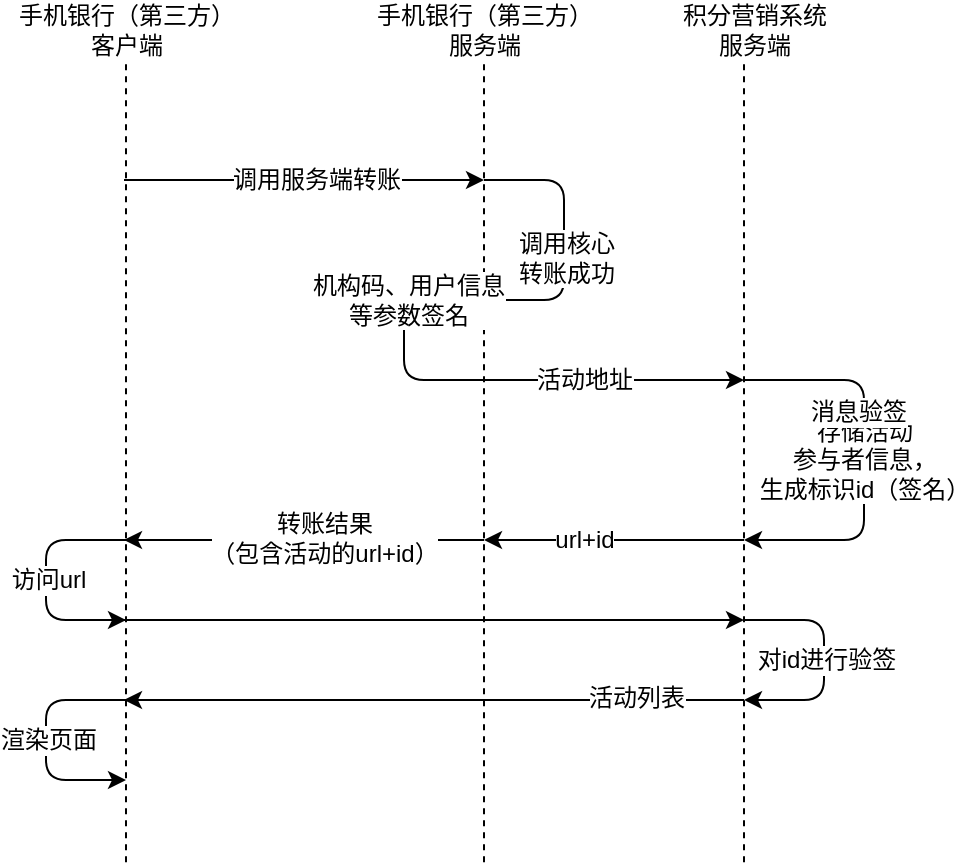 <mxfile version="12.7.9" type="github"><diagram id="2uc67cfcRJjlcqwUeL4J" name="Page-1"><mxGraphModel dx="813" dy="435" grid="1" gridSize="10" guides="1" tooltips="1" connect="1" arrows="1" fold="1" page="1" pageScale="1" pageWidth="827" pageHeight="1169" math="0" shadow="0"><root><mxCell id="0"/><mxCell id="1" parent="0"/><mxCell id="ypjuSg0TER4GjmdLgeM3-13" value="" style="endArrow=none;dashed=1;html=1;strokeColor=#000000;" edge="1" parent="1"><mxGeometry width="50" height="50" relative="1" as="geometry"><mxPoint x="141" y="561.143" as="sourcePoint"/><mxPoint x="141" y="160" as="targetPoint"/></mxGeometry></mxCell><mxCell id="ypjuSg0TER4GjmdLgeM3-14" value="" style="endArrow=none;dashed=1;html=1;strokeColor=#000000;" edge="1" parent="1"><mxGeometry width="50" height="50" relative="1" as="geometry"><mxPoint x="320" y="561.143" as="sourcePoint"/><mxPoint x="320" y="160" as="targetPoint"/></mxGeometry></mxCell><mxCell id="ypjuSg0TER4GjmdLgeM3-16" value="" style="endArrow=none;dashed=1;html=1;strokeColor=#000000;" edge="1" parent="1"><mxGeometry width="50" height="50" relative="1" as="geometry"><mxPoint x="450" y="561.143" as="sourcePoint"/><mxPoint x="450" y="160" as="targetPoint"/></mxGeometry></mxCell><mxCell id="ypjuSg0TER4GjmdLgeM3-17" value="" style="endArrow=classic;html=1;strokeColor=#000000;" edge="1" parent="1"><mxGeometry width="50" height="50" relative="1" as="geometry"><mxPoint x="140" y="220" as="sourcePoint"/><mxPoint x="320" y="220" as="targetPoint"/></mxGeometry></mxCell><mxCell id="ypjuSg0TER4GjmdLgeM3-18" value="调用服务端转账" style="text;html=1;align=center;verticalAlign=middle;resizable=0;points=[];labelBackgroundColor=#ffffff;" vertex="1" connectable="0" parent="ypjuSg0TER4GjmdLgeM3-17"><mxGeometry x="0.063" relative="1" as="geometry"><mxPoint as="offset"/></mxGeometry></mxCell><mxCell id="ypjuSg0TER4GjmdLgeM3-20" value="" style="endArrow=classic;html=1;strokeColor=#000000;" edge="1" parent="1"><mxGeometry width="50" height="50" relative="1" as="geometry"><mxPoint x="320" y="220" as="sourcePoint"/><mxPoint x="320" y="280" as="targetPoint"/><Array as="points"><mxPoint x="360" y="220"/><mxPoint x="360" y="280"/></Array></mxGeometry></mxCell><mxCell id="ypjuSg0TER4GjmdLgeM3-21" value="调用核心&lt;br&gt;转账成功" style="text;html=1;align=center;verticalAlign=middle;resizable=0;points=[];labelBackgroundColor=#ffffff;" vertex="1" connectable="0" parent="ypjuSg0TER4GjmdLgeM3-20"><mxGeometry x="0.124" y="1" relative="1" as="geometry"><mxPoint as="offset"/></mxGeometry></mxCell><mxCell id="ypjuSg0TER4GjmdLgeM3-22" value="" style="endArrow=classic;html=1;strokeColor=#000000;" edge="1" parent="1"><mxGeometry width="50" height="50" relative="1" as="geometry"><mxPoint x="320" y="280" as="sourcePoint"/><mxPoint x="450" y="320" as="targetPoint"/><Array as="points"><mxPoint x="280" y="280"/><mxPoint x="280" y="320"/></Array></mxGeometry></mxCell><mxCell id="ypjuSg0TER4GjmdLgeM3-23" value="活动地址" style="text;html=1;align=center;verticalAlign=middle;resizable=0;points=[];labelBackgroundColor=#ffffff;" vertex="1" connectable="0" parent="ypjuSg0TER4GjmdLgeM3-22"><mxGeometry x="-0.08" relative="1" as="geometry"><mxPoint x="55.14" as="offset"/></mxGeometry></mxCell><mxCell id="ypjuSg0TER4GjmdLgeM3-41" value="机构码、用户信息&lt;br&gt;等参数签名" style="text;html=1;align=center;verticalAlign=middle;resizable=0;points=[];labelBackgroundColor=#ffffff;" vertex="1" connectable="0" parent="ypjuSg0TER4GjmdLgeM3-22"><mxGeometry x="-0.632" y="2" relative="1" as="geometry"><mxPoint y="-6.29" as="offset"/></mxGeometry></mxCell><mxCell id="ypjuSg0TER4GjmdLgeM3-24" value="" style="endArrow=classic;html=1;strokeColor=#000000;" edge="1" parent="1"><mxGeometry width="50" height="50" relative="1" as="geometry"><mxPoint x="450" y="320" as="sourcePoint"/><mxPoint x="450" y="400" as="targetPoint"/><Array as="points"><mxPoint x="510" y="320"/><mxPoint x="510" y="400"/></Array></mxGeometry></mxCell><mxCell id="ypjuSg0TER4GjmdLgeM3-25" value="存储活动&lt;br&gt;参与者信息，&lt;br&gt;生成标识id（签名）" style="text;html=1;align=center;verticalAlign=middle;resizable=0;points=[];labelBackgroundColor=#ffffff;" vertex="1" connectable="0" parent="ypjuSg0TER4GjmdLgeM3-24"><mxGeometry x="-0.076" relative="1" as="geometry"><mxPoint y="7.43" as="offset"/></mxGeometry></mxCell><mxCell id="ypjuSg0TER4GjmdLgeM3-43" value="消息验签" style="text;html=1;align=center;verticalAlign=middle;resizable=0;points=[];labelBackgroundColor=#ffffff;" vertex="1" connectable="0" parent="ypjuSg0TER4GjmdLgeM3-24"><mxGeometry x="-0.5" y="-6" relative="1" as="geometry"><mxPoint x="7" y="10" as="offset"/></mxGeometry></mxCell><mxCell id="ypjuSg0TER4GjmdLgeM3-26" value="" style="endArrow=classic;html=1;strokeColor=#000000;" edge="1" parent="1"><mxGeometry width="50" height="50" relative="1" as="geometry"><mxPoint x="450" y="400" as="sourcePoint"/><mxPoint x="320" y="400" as="targetPoint"/></mxGeometry></mxCell><mxCell id="ypjuSg0TER4GjmdLgeM3-27" value="url+id" style="text;html=1;align=center;verticalAlign=middle;resizable=0;points=[];labelBackgroundColor=#ffffff;" vertex="1" connectable="0" parent="ypjuSg0TER4GjmdLgeM3-26"><mxGeometry x="0.051" relative="1" as="geometry"><mxPoint x="-11.43" as="offset"/></mxGeometry></mxCell><mxCell id="ypjuSg0TER4GjmdLgeM3-28" value="" style="endArrow=classic;html=1;strokeColor=#000000;" edge="1" parent="1"><mxGeometry width="50" height="50" relative="1" as="geometry"><mxPoint x="320" y="400" as="sourcePoint"/><mxPoint x="140" y="400" as="targetPoint"/></mxGeometry></mxCell><mxCell id="ypjuSg0TER4GjmdLgeM3-29" value="转账结果&lt;br&gt;（包含活动的url+id）" style="text;html=1;align=center;verticalAlign=middle;resizable=0;points=[];labelBackgroundColor=#ffffff;" vertex="1" connectable="0" parent="ypjuSg0TER4GjmdLgeM3-28"><mxGeometry x="-0.158" y="-1" relative="1" as="geometry"><mxPoint x="-4" as="offset"/></mxGeometry></mxCell><mxCell id="ypjuSg0TER4GjmdLgeM3-30" value="" style="endArrow=classic;html=1;strokeColor=#000000;" edge="1" parent="1"><mxGeometry width="50" height="50" relative="1" as="geometry"><mxPoint x="141" y="400" as="sourcePoint"/><mxPoint x="141" y="440" as="targetPoint"/><Array as="points"><mxPoint x="101" y="400"/><mxPoint x="101" y="440"/></Array></mxGeometry></mxCell><mxCell id="ypjuSg0TER4GjmdLgeM3-31" value="访问url" style="text;html=1;align=center;verticalAlign=middle;resizable=0;points=[];labelBackgroundColor=#ffffff;" vertex="1" connectable="0" parent="ypjuSg0TER4GjmdLgeM3-30"><mxGeometry x="-0.345" y="11" relative="1" as="geometry"><mxPoint y="9" as="offset"/></mxGeometry></mxCell><mxCell id="ypjuSg0TER4GjmdLgeM3-32" value="" style="endArrow=classic;html=1;strokeColor=#000000;" edge="1" parent="1"><mxGeometry width="50" height="50" relative="1" as="geometry"><mxPoint x="140" y="440" as="sourcePoint"/><mxPoint x="450" y="440" as="targetPoint"/></mxGeometry></mxCell><mxCell id="ypjuSg0TER4GjmdLgeM3-33" value="" style="endArrow=classic;html=1;strokeColor=#000000;" edge="1" parent="1"><mxGeometry width="50" height="50" relative="1" as="geometry"><mxPoint x="450" y="440" as="sourcePoint"/><mxPoint x="450" y="480" as="targetPoint"/><Array as="points"><mxPoint x="490" y="440"/><mxPoint x="490" y="480"/></Array></mxGeometry></mxCell><mxCell id="ypjuSg0TER4GjmdLgeM3-38" value="对id进行验签" style="text;html=1;align=center;verticalAlign=middle;resizable=0;points=[];labelBackgroundColor=#ffffff;" vertex="1" connectable="0" parent="ypjuSg0TER4GjmdLgeM3-33"><mxGeometry x="-0.379" y="-8" relative="1" as="geometry"><mxPoint x="2.86" y="12" as="offset"/></mxGeometry></mxCell><mxCell id="ypjuSg0TER4GjmdLgeM3-34" value="" style="endArrow=classic;html=1;strokeColor=#000000;" edge="1" parent="1"><mxGeometry width="50" height="50" relative="1" as="geometry"><mxPoint x="450" y="480" as="sourcePoint"/><mxPoint x="140" y="480" as="targetPoint"/></mxGeometry></mxCell><mxCell id="ypjuSg0TER4GjmdLgeM3-40" value="活动列表" style="text;html=1;align=center;verticalAlign=middle;resizable=0;points=[];labelBackgroundColor=#ffffff;" vertex="1" connectable="0" parent="ypjuSg0TER4GjmdLgeM3-34"><mxGeometry x="-0.227" y="-1" relative="1" as="geometry"><mxPoint x="65.71" as="offset"/></mxGeometry></mxCell><mxCell id="ypjuSg0TER4GjmdLgeM3-35" value="" style="endArrow=classic;html=1;strokeColor=#000000;" edge="1" parent="1"><mxGeometry width="50" height="50" relative="1" as="geometry"><mxPoint x="141" y="480" as="sourcePoint"/><mxPoint x="141" y="520" as="targetPoint"/><Array as="points"><mxPoint x="101" y="480"/><mxPoint x="101" y="520"/></Array></mxGeometry></mxCell><mxCell id="ypjuSg0TER4GjmdLgeM3-36" value="渲染页面" style="text;html=1;align=center;verticalAlign=middle;resizable=0;points=[];labelBackgroundColor=#ffffff;" vertex="1" connectable="0" parent="ypjuSg0TER4GjmdLgeM3-35"><mxGeometry x="-0.345" y="12" relative="1" as="geometry"><mxPoint y="8" as="offset"/></mxGeometry></mxCell><mxCell id="ypjuSg0TER4GjmdLgeM3-46" value="手机银行（第三方）&lt;br&gt;客户端" style="text;html=1;align=center;verticalAlign=middle;resizable=0;points=[];autosize=1;" vertex="1" parent="1"><mxGeometry x="81" y="130" width="120" height="30" as="geometry"/></mxCell><mxCell id="ypjuSg0TER4GjmdLgeM3-47" value="手机银行（第三方）&lt;br&gt;服务端" style="text;html=1;align=center;verticalAlign=middle;resizable=0;points=[];autosize=1;" vertex="1" parent="1"><mxGeometry x="260" y="130" width="120" height="30" as="geometry"/></mxCell><mxCell id="ypjuSg0TER4GjmdLgeM3-48" value="积分营销系统&lt;br&gt;服务端" style="text;html=1;align=center;verticalAlign=middle;resizable=0;points=[];autosize=1;" vertex="1" parent="1"><mxGeometry x="410" y="130" width="90" height="30" as="geometry"/></mxCell></root></mxGraphModel></diagram></mxfile>
